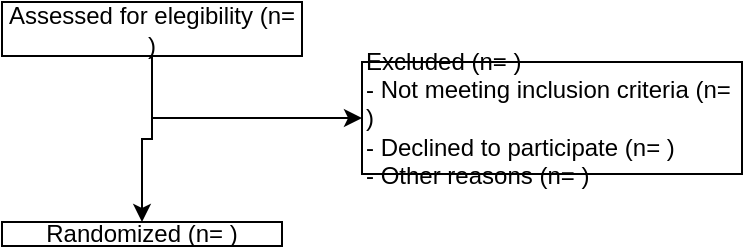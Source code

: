 <mxfile version="11.1.4" type="github"><diagram id="WCmoovKckkK8-KkLrJQe" name="Page-1"><mxGraphModel dx="738" dy="810" grid="1" gridSize="10" guides="1" tooltips="1" connect="1" arrows="1" fold="1" page="1" pageScale="1" pageWidth="850" pageHeight="1100" math="0" shadow="0"><root><mxCell id="0"/><mxCell id="1" parent="0"/><mxCell id="HB8jNzePgzjmBR3Wgkgj-1" value="Assessed for elegibility (n= )" style="rounded=0;whiteSpace=wrap;html=1;" vertex="1" parent="1"><mxGeometry x="220" y="50" width="150" height="27" as="geometry"/></mxCell><mxCell id="HB8jNzePgzjmBR3Wgkgj-6" value="&lt;div align=&quot;left&quot;&gt;Excluded (n= )&lt;br&gt;- Not meeting inclusion criteria (n= )&lt;br&gt;- Declined to participate (n= )&lt;br&gt;- Other reasons (n= )&lt;/div&gt;" style="rounded=0;whiteSpace=wrap;html=1;align=left;container=1;" vertex="1" parent="1"><mxGeometry x="400" y="80" width="190" height="56" as="geometry"><mxRectangle x="400" y="80" width="210" height="60" as="alternateBounds"/></mxGeometry></mxCell><mxCell id="HB8jNzePgzjmBR3Wgkgj-7" value="" style="edgeStyle=orthogonalEdgeStyle;rounded=0;orthogonalLoop=1;jettySize=auto;html=1;exitX=0.5;exitY=1;exitDx=0;exitDy=0;entryX=0;entryY=0.5;entryDx=0;entryDy=0;" edge="1" parent="1" source="HB8jNzePgzjmBR3Wgkgj-1" target="HB8jNzePgzjmBR3Wgkgj-6"><mxGeometry relative="1" as="geometry"/></mxCell><mxCell id="HB8jNzePgzjmBR3Wgkgj-2" value="Randomized (n= )" style="rounded=0;whiteSpace=wrap;html=1;" vertex="1" parent="1"><mxGeometry x="220" y="160" width="140" height="12" as="geometry"/></mxCell><mxCell id="HB8jNzePgzjmBR3Wgkgj-3" value="" style="edgeStyle=orthogonalEdgeStyle;rounded=0;orthogonalLoop=1;jettySize=auto;html=1;exitX=0.5;exitY=1;exitDx=0;exitDy=0;" edge="1" parent="1" source="HB8jNzePgzjmBR3Wgkgj-1" target="HB8jNzePgzjmBR3Wgkgj-2"><mxGeometry relative="1" as="geometry"/></mxCell></root></mxGraphModel></diagram></mxfile>